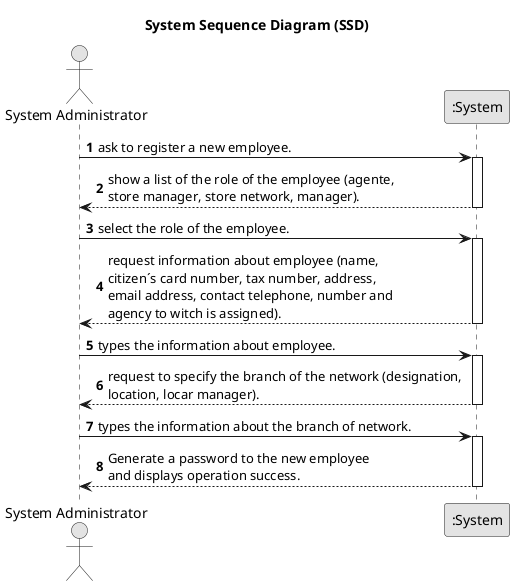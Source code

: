 @startuml
skinparam monochrome true
skinparam packageStyle rectangle
skinparam shadowing false

title System Sequence Diagram (SSD)

autonumber

actor "System Administrator" as Employee
participant ":System" as System

    Employee -> System : ask to register a new employee.
    activate System

        System --> Employee : show a list of the role of the employee (agente, \nstore manager, store network, manager).

    deactivate System

    Employee -> System : select the role of the employee.
    activate System

        System --> Employee : request information about employee (name, \ncitizen´s card number, tax number, address, \nemail address, contact telephone, number and \nagency to witch is assigned).
    deactivate System

    Employee -> System : types the information about employee.
    activate System

        System --> Employee : request to specify the branch of the network (designation, \nlocation, locar manager).
    deactivate System

    Employee -> System : types the information about the branch of network.
    activate System
    System --> Employee : Generate a password to the new employee \nand displays operation success.
            deactivate System
@enduml